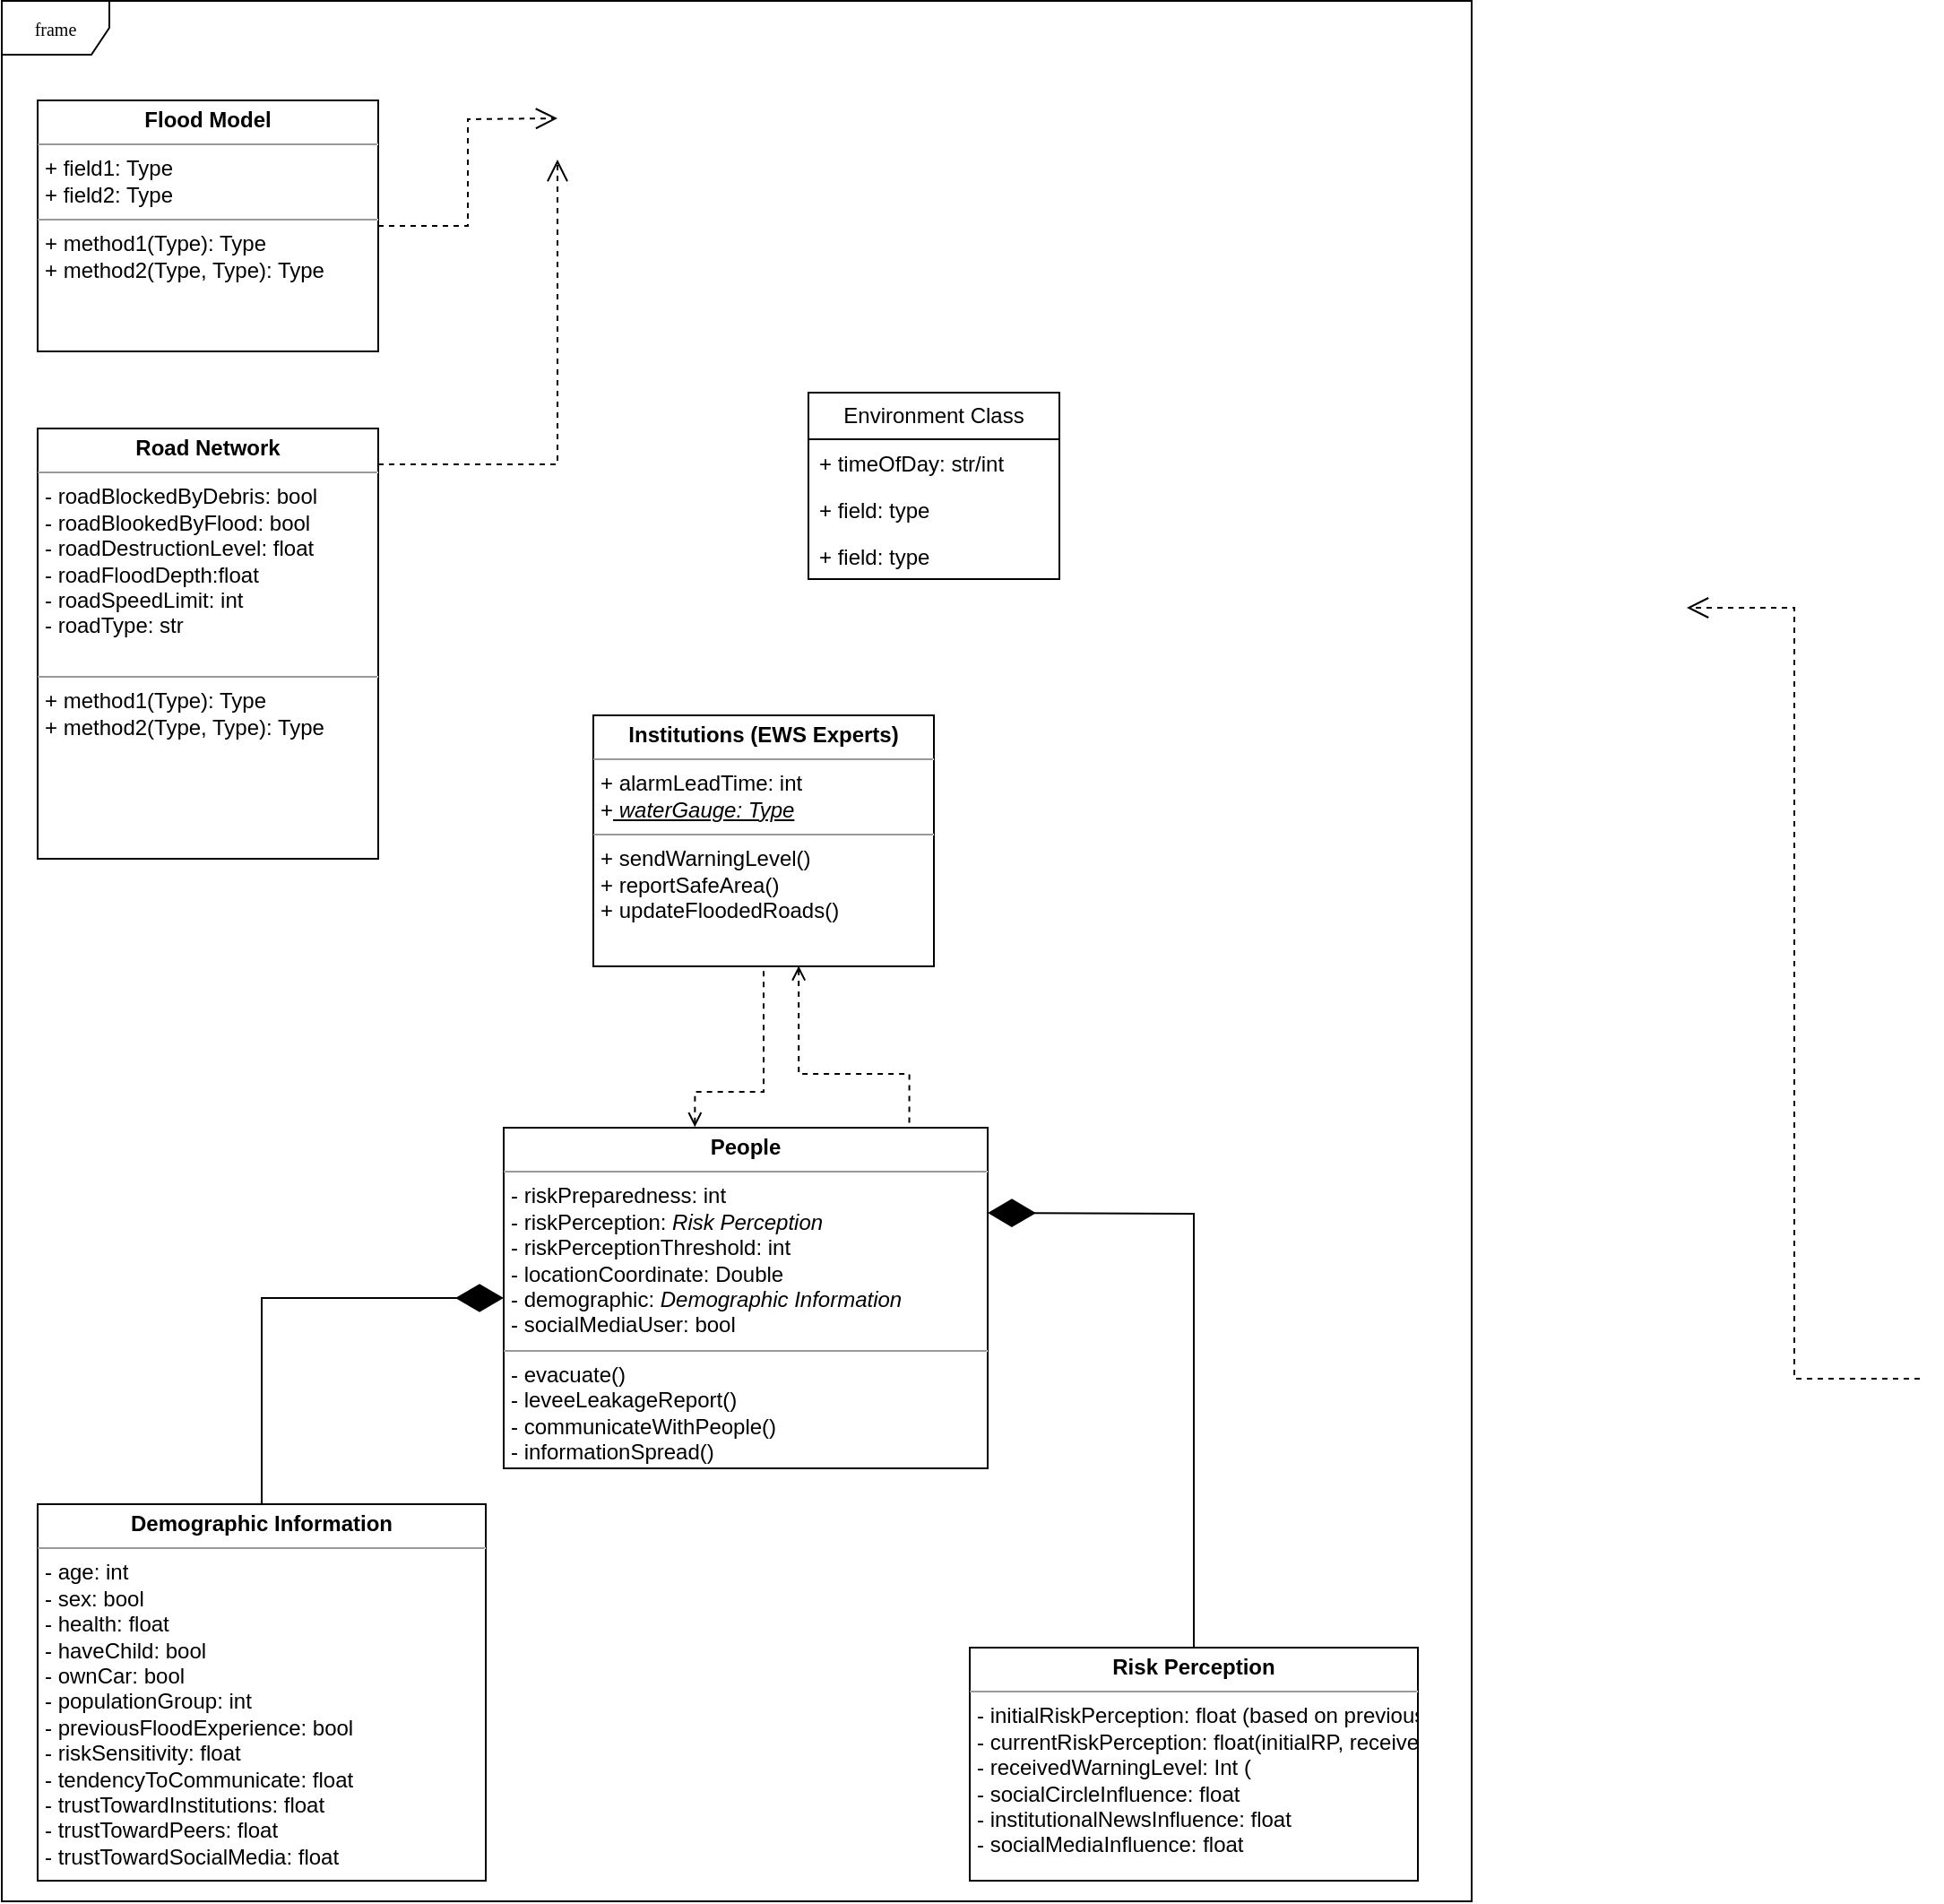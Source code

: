 <mxfile version="22.1.18" type="github">
  <diagram name="Page-1" id="c4acf3e9-155e-7222-9cf6-157b1a14988f">
    <mxGraphModel dx="1103" dy="605" grid="1" gridSize="10" guides="1" tooltips="1" connect="1" arrows="1" fold="1" page="1" pageScale="1" pageWidth="850" pageHeight="1100" background="none" math="0" shadow="0">
      <root>
        <mxCell id="0" />
        <mxCell id="1" parent="0" />
        <mxCell id="17acba5748e5396b-1" value="frame" style="shape=umlFrame;whiteSpace=wrap;html=1;rounded=0;shadow=0;comic=0;labelBackgroundColor=none;strokeWidth=1;fontFamily=Verdana;fontSize=10;align=center;movable=0;resizable=0;rotatable=0;deletable=0;editable=0;locked=1;connectable=0;" parent="1" vertex="1">
          <mxGeometry x="40" y="31.5" width="820" height="1060" as="geometry" />
        </mxCell>
        <mxCell id="5d2195bd80daf111-36" style="edgeStyle=orthogonalEdgeStyle;rounded=0;html=1;dashed=1;labelBackgroundColor=none;startFill=0;endArrow=open;endFill=0;endSize=10;fontFamily=Verdana;fontSize=10;" parent="1" edge="1">
          <mxGeometry relative="1" as="geometry">
            <Array as="points">
              <mxPoint x="1040" y="800" />
              <mxPoint x="1040" y="370" />
            </Array>
            <mxPoint x="1110" y="800" as="sourcePoint" />
            <mxPoint x="980" y="370" as="targetPoint" />
          </mxGeometry>
        </mxCell>
        <mxCell id="5d2195bd80daf111-10" value="&lt;p style=&quot;margin:0px;margin-top:4px;text-align:center;&quot;&gt;&lt;b style=&quot;&quot;&gt;Institutions (EWS Experts)&lt;/b&gt;&lt;/p&gt;&lt;hr size=&quot;1&quot;&gt;&lt;p style=&quot;margin:0px;margin-left:4px;&quot;&gt;+ alarmLeadTime: int&lt;br&gt;+&lt;u&gt;&lt;i&gt; waterGauge: Type&lt;/i&gt;&lt;/u&gt;&lt;/p&gt;&lt;hr size=&quot;1&quot;&gt;&lt;p style=&quot;margin:0px;margin-left:4px;&quot;&gt;+ sendWarningLevel()&lt;br&gt;+ reportSafeArea()&lt;/p&gt;&lt;p style=&quot;margin:0px;margin-left:4px;&quot;&gt;+ updateFloodedRoads()&lt;/p&gt;" style="verticalAlign=top;align=left;overflow=fill;fontSize=12;fontFamily=Helvetica;html=1;rounded=0;shadow=0;comic=0;labelBackgroundColor=none;strokeWidth=1" parent="1" vertex="1">
          <mxGeometry x="370" y="430" width="190" height="140" as="geometry" />
        </mxCell>
        <mxCell id="5d2195bd80daf111-15" value="&lt;p style=&quot;margin:0px;margin-top:4px;text-align:center;&quot;&gt;&lt;b&gt;People&lt;/b&gt;&lt;br&gt;&lt;/p&gt;&lt;hr size=&quot;1&quot;&gt;&lt;p style=&quot;margin:0px;margin-left:4px;&quot;&gt;- riskPreparedness: int&lt;/p&gt;&lt;p style=&quot;margin:0px;margin-left:4px;&quot;&gt;- riskPerception: &lt;i&gt;Risk Perception&lt;/i&gt;&lt;/p&gt;&lt;p style=&quot;margin:0px;margin-left:4px;&quot;&gt;- riskPerceptionThreshold: int&lt;/p&gt;&lt;p style=&quot;margin:0px;margin-left:4px;&quot;&gt;- locationCoordinate: Double&lt;br&gt;- demographic: &lt;i&gt;Demographic Information&lt;/i&gt;&lt;/p&gt;&lt;p style=&quot;margin:0px;margin-left:4px;&quot;&gt;- socialMediaUser: bool&lt;/p&gt;&lt;hr size=&quot;1&quot;&gt;&lt;p style=&quot;margin:0px;margin-left:4px;&quot;&gt;- evacuate()&lt;br&gt;- leveeLeakageReport()&lt;/p&gt;&lt;p style=&quot;margin:0px;margin-left:4px;&quot;&gt;- communicateWithPeople()&amp;nbsp;&lt;/p&gt;&lt;p style=&quot;margin:0px;margin-left:4px;&quot;&gt;- informationSpread()&lt;/p&gt;" style="verticalAlign=top;align=left;overflow=fill;fontSize=12;fontFamily=Helvetica;html=1;rounded=0;shadow=0;comic=0;labelBackgroundColor=none;strokeWidth=1" parent="1" vertex="1">
          <mxGeometry x="320" y="660" width="270" height="190" as="geometry" />
        </mxCell>
        <mxCell id="5d2195bd80daf111-21" style="edgeStyle=orthogonalEdgeStyle;rounded=0;html=1;labelBackgroundColor=none;startFill=0;endArrow=open;endFill=0;endSize=10;fontFamily=Verdana;fontSize=10;dashed=1;" parent="1" source="5d2195bd80daf111-18" edge="1">
          <mxGeometry relative="1" as="geometry">
            <mxPoint x="350" y="97" as="targetPoint" />
          </mxGeometry>
        </mxCell>
        <mxCell id="5d2195bd80daf111-18" value="&lt;p style=&quot;margin:0px;margin-top:4px;text-align:center;&quot;&gt;&lt;b style=&quot;border-color: var(--border-color);&quot;&gt;Flood Model&lt;/b&gt;&lt;br&gt;&lt;/p&gt;&lt;hr size=&quot;1&quot;&gt;&lt;p style=&quot;margin:0px;margin-left:4px;&quot;&gt;+ field1: Type&lt;br&gt;+ field2: Type&lt;/p&gt;&lt;hr size=&quot;1&quot;&gt;&lt;p style=&quot;margin:0px;margin-left:4px;&quot;&gt;+ method1(Type): Type&lt;br&gt;+ method2(Type, Type): Type&lt;/p&gt;" style="verticalAlign=top;align=left;overflow=fill;fontSize=12;fontFamily=Helvetica;html=1;rounded=0;shadow=0;comic=0;labelBackgroundColor=none;strokeWidth=1" parent="1" vertex="1">
          <mxGeometry x="60" y="87" width="190" height="140" as="geometry" />
        </mxCell>
        <mxCell id="5d2195bd80daf111-23" style="edgeStyle=orthogonalEdgeStyle;rounded=0;html=1;dashed=1;labelBackgroundColor=none;startFill=0;endArrow=open;endFill=0;endSize=10;fontFamily=Verdana;fontSize=10;" parent="1" source="5d2195bd80daf111-19" edge="1">
          <mxGeometry relative="1" as="geometry">
            <Array as="points">
              <mxPoint x="350" y="290" />
            </Array>
            <mxPoint x="350" y="120" as="targetPoint" />
          </mxGeometry>
        </mxCell>
        <mxCell id="5d2195bd80daf111-19" value="&lt;p style=&quot;margin:0px;margin-top:4px;text-align:center;&quot;&gt;&lt;b&gt;Road Network&lt;/b&gt;&lt;/p&gt;&lt;hr size=&quot;1&quot;&gt;&lt;p style=&quot;margin:0px;margin-left:4px;&quot;&gt;- roadBlockedByDebris: bool&lt;br&gt;- roadBlookedByFlood: bool&lt;/p&gt;&lt;p style=&quot;margin:0px;margin-left:4px;&quot;&gt;- roadDestructionLevel: float&lt;/p&gt;&lt;p style=&quot;margin:0px;margin-left:4px;&quot;&gt;- roadFloodDepth:float&lt;/p&gt;&lt;p style=&quot;margin:0px;margin-left:4px;&quot;&gt;- roadSpeedLimit: int&lt;/p&gt;&lt;p style=&quot;margin:0px;margin-left:4px;&quot;&gt;- roadType: str&lt;/p&gt;&lt;p style=&quot;margin:0px;margin-left:4px;&quot;&gt;&lt;br&gt;&lt;/p&gt;&lt;hr size=&quot;1&quot;&gt;&lt;p style=&quot;margin:0px;margin-left:4px;&quot;&gt;+ method1(Type): Type&lt;br&gt;+ method2(Type, Type): Type&lt;/p&gt;" style="verticalAlign=top;align=left;overflow=fill;fontSize=12;fontFamily=Helvetica;html=1;rounded=0;shadow=0;comic=0;labelBackgroundColor=none;strokeWidth=1" parent="1" vertex="1">
          <mxGeometry x="60" y="270" width="190" height="240" as="geometry" />
        </mxCell>
        <mxCell id="swbKvZ7h7TzAhNQgbcFF-2" value="&lt;p style=&quot;margin:0px;margin-top:4px;text-align:center;&quot;&gt;&lt;b style=&quot;&quot;&gt;Risk Perception&lt;/b&gt;&lt;/p&gt;&lt;hr size=&quot;1&quot;&gt;&lt;p style=&quot;margin:0px;margin-left:4px;&quot;&gt;- initialRiskPerception: float (based on previous flood experience, risk sensitivity)&lt;/p&gt;&lt;p style=&quot;margin:0px;margin-left:4px;&quot;&gt;- currentRiskPerception: float(initialRP, receivedWL,SocialCI,InstitutionalNI, SocialmI)&lt;/p&gt;&lt;p style=&quot;margin:0px;margin-left:4px;&quot;&gt;- receivedWarningLevel: Int (&lt;br&gt;- socialCircleInfluence: float&lt;/p&gt;&lt;p style=&quot;margin:0px;margin-left:4px;&quot;&gt;- institutionalNewsInfluence: float&amp;nbsp;&lt;/p&gt;&lt;p style=&quot;margin:0px;margin-left:4px;&quot;&gt;- socialMediaInfluence: float&lt;/p&gt;&lt;p style=&quot;margin:0px;margin-left:4px;&quot;&gt;&lt;br&gt;&lt;/p&gt;&lt;p style=&quot;margin:0px;margin-left:4px;&quot;&gt;&lt;br&gt;&lt;/p&gt;" style="verticalAlign=top;align=left;overflow=fill;fontSize=12;fontFamily=Helvetica;html=1;rounded=0;shadow=0;comic=0;labelBackgroundColor=none;strokeWidth=1" vertex="1" parent="1">
          <mxGeometry x="580" y="950" width="250" height="130" as="geometry" />
        </mxCell>
        <mxCell id="swbKvZ7h7TzAhNQgbcFF-14" value="Environment Class" style="swimlane;fontStyle=0;childLayout=stackLayout;horizontal=1;startSize=26;fillColor=none;horizontalStack=0;resizeParent=1;resizeParentMax=0;resizeLast=0;collapsible=1;marginBottom=0;whiteSpace=wrap;html=1;" vertex="1" parent="1">
          <mxGeometry x="490" y="250" width="140" height="104" as="geometry" />
        </mxCell>
        <mxCell id="swbKvZ7h7TzAhNQgbcFF-15" value="+ timeOfDay: str/int" style="text;strokeColor=none;fillColor=none;align=left;verticalAlign=top;spacingLeft=4;spacingRight=4;overflow=hidden;rotatable=0;points=[[0,0.5],[1,0.5]];portConstraint=eastwest;whiteSpace=wrap;html=1;" vertex="1" parent="swbKvZ7h7TzAhNQgbcFF-14">
          <mxGeometry y="26" width="140" height="26" as="geometry" />
        </mxCell>
        <mxCell id="swbKvZ7h7TzAhNQgbcFF-16" value="+ field: type" style="text;strokeColor=none;fillColor=none;align=left;verticalAlign=top;spacingLeft=4;spacingRight=4;overflow=hidden;rotatable=0;points=[[0,0.5],[1,0.5]];portConstraint=eastwest;whiteSpace=wrap;html=1;" vertex="1" parent="swbKvZ7h7TzAhNQgbcFF-14">
          <mxGeometry y="52" width="140" height="26" as="geometry" />
        </mxCell>
        <mxCell id="swbKvZ7h7TzAhNQgbcFF-17" value="+ field: type" style="text;strokeColor=none;fillColor=none;align=left;verticalAlign=top;spacingLeft=4;spacingRight=4;overflow=hidden;rotatable=0;points=[[0,0.5],[1,0.5]];portConstraint=eastwest;whiteSpace=wrap;html=1;" vertex="1" parent="swbKvZ7h7TzAhNQgbcFF-14">
          <mxGeometry y="78" width="140" height="26" as="geometry" />
        </mxCell>
        <mxCell id="swbKvZ7h7TzAhNQgbcFF-18" value="&lt;p style=&quot;margin:0px;margin-top:4px;text-align:center;&quot;&gt;&lt;b&gt;Demographic Information&lt;/b&gt;&lt;/p&gt;&lt;hr size=&quot;1&quot;&gt;&lt;p style=&quot;margin:0px;margin-left:4px;&quot;&gt;- age: int&lt;/p&gt;&lt;p style=&quot;margin:0px;margin-left:4px;&quot;&gt;- sex: bool&lt;/p&gt;&lt;p style=&quot;margin:0px;margin-left:4px;&quot;&gt;- health: float&lt;/p&gt;&lt;p style=&quot;margin:0px;margin-left:4px;&quot;&gt;- haveChild: bool&lt;/p&gt;&lt;p style=&quot;margin:0px;margin-left:4px;&quot;&gt;- ownCar: bool&lt;/p&gt;&lt;p style=&quot;margin:0px;margin-left:4px;&quot;&gt;- populationGroup: int&lt;/p&gt;&lt;p style=&quot;margin:0px;margin-left:4px;&quot;&gt;- previousFloodExperience: bool&lt;/p&gt;&lt;p style=&quot;margin:0px;margin-left:4px;&quot;&gt;- riskSensitivity: float&lt;/p&gt;&lt;p style=&quot;margin:0px;margin-left:4px;&quot;&gt;- tendencyToCommunicate: float&lt;/p&gt;&lt;p style=&quot;margin:0px;margin-left:4px;&quot;&gt;- trustTowardInstitutions: float&lt;/p&gt;&lt;p style=&quot;margin:0px;margin-left:4px;&quot;&gt;- trustTowardPeers: float&lt;/p&gt;&lt;p style=&quot;margin:0px;margin-left:4px;&quot;&gt;- trustTowardSocialMedia: float&lt;/p&gt;&lt;p style=&quot;margin:0px;margin-left:4px;&quot;&gt;&lt;br&gt;&lt;/p&gt;&lt;p style=&quot;margin:0px;margin-left:4px;&quot;&gt;&lt;br&gt;&lt;/p&gt;&lt;p style=&quot;margin:0px;margin-left:4px;&quot;&gt;&lt;br&gt;&lt;/p&gt;&lt;p style=&quot;margin:0px;margin-left:4px;&quot;&gt;&lt;br&gt;&lt;/p&gt;" style="verticalAlign=top;align=left;overflow=fill;fontSize=12;fontFamily=Helvetica;html=1;rounded=0;shadow=0;comic=0;labelBackgroundColor=none;strokeWidth=1" vertex="1" parent="1">
          <mxGeometry x="60" y="870" width="250" height="210" as="geometry" />
        </mxCell>
        <mxCell id="swbKvZ7h7TzAhNQgbcFF-22" value="" style="endArrow=diamondThin;endFill=1;endSize=24;html=1;rounded=0;exitX=0.5;exitY=0;exitDx=0;exitDy=0;entryX=0;entryY=0.5;entryDx=0;entryDy=0;" edge="1" parent="1" source="swbKvZ7h7TzAhNQgbcFF-18" target="5d2195bd80daf111-15">
          <mxGeometry width="160" relative="1" as="geometry">
            <mxPoint x="390" y="890" as="sourcePoint" />
            <mxPoint x="340" y="930" as="targetPoint" />
            <Array as="points">
              <mxPoint x="185" y="755" />
            </Array>
          </mxGeometry>
        </mxCell>
        <mxCell id="swbKvZ7h7TzAhNQgbcFF-25" value="" style="endArrow=diamondThin;endFill=1;endSize=24;html=1;rounded=0;exitX=0.5;exitY=0;exitDx=0;exitDy=0;entryX=1;entryY=0.25;entryDx=0;entryDy=0;" edge="1" parent="1" source="swbKvZ7h7TzAhNQgbcFF-2" target="5d2195bd80daf111-15">
          <mxGeometry width="160" relative="1" as="geometry">
            <mxPoint x="884.962" y="929.82" as="sourcePoint" />
            <mxPoint x="320" y="1020" as="targetPoint" />
            <Array as="points">
              <mxPoint x="705" y="708" />
            </Array>
          </mxGeometry>
        </mxCell>
        <mxCell id="swbKvZ7h7TzAhNQgbcFF-26" style="edgeStyle=orthogonalEdgeStyle;rounded=0;html=1;dashed=1;labelBackgroundColor=none;startFill=0;endArrow=none;endFill=0;endSize=10;fontFamily=Verdana;fontSize=10;startArrow=open;entryX=0.5;entryY=1;entryDx=0;entryDy=0;exitX=0.395;exitY=-0.002;exitDx=0;exitDy=0;exitPerimeter=0;" edge="1" parent="1" source="5d2195bd80daf111-15" target="5d2195bd80daf111-10">
          <mxGeometry relative="1" as="geometry">
            <Array as="points">
              <mxPoint x="427" y="640" />
              <mxPoint x="465" y="640" />
            </Array>
            <mxPoint x="150" y="840" as="sourcePoint" />
            <mxPoint x="190" y="600" as="targetPoint" />
          </mxGeometry>
        </mxCell>
        <mxCell id="swbKvZ7h7TzAhNQgbcFF-27" style="edgeStyle=orthogonalEdgeStyle;rounded=0;html=1;dashed=1;labelBackgroundColor=none;startFill=0;endArrow=none;endFill=0;endSize=10;fontFamily=Verdana;fontSize=10;startArrow=open;entryX=0.838;entryY=-0.001;entryDx=0;entryDy=0;entryPerimeter=0;exitX=0.603;exitY=0.998;exitDx=0;exitDy=0;exitPerimeter=0;" edge="1" parent="1" source="5d2195bd80daf111-10" target="5d2195bd80daf111-15">
          <mxGeometry relative="1" as="geometry">
            <Array as="points">
              <mxPoint x="485" y="630" />
              <mxPoint x="546" y="630" />
            </Array>
            <mxPoint x="215" y="790" as="sourcePoint" />
            <mxPoint x="260" y="840" as="targetPoint" />
          </mxGeometry>
        </mxCell>
      </root>
    </mxGraphModel>
  </diagram>
</mxfile>
